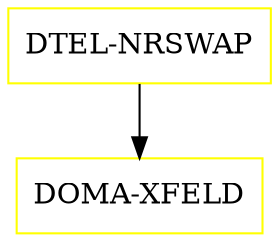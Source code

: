 digraph G {
  "DTEL-NRSWAP" [shape=box,color=yellow];
  "DOMA-XFELD" [shape=box,color=yellow,URL="./DOMA_XFELD.html"];
  "DTEL-NRSWAP" -> "DOMA-XFELD";
}
